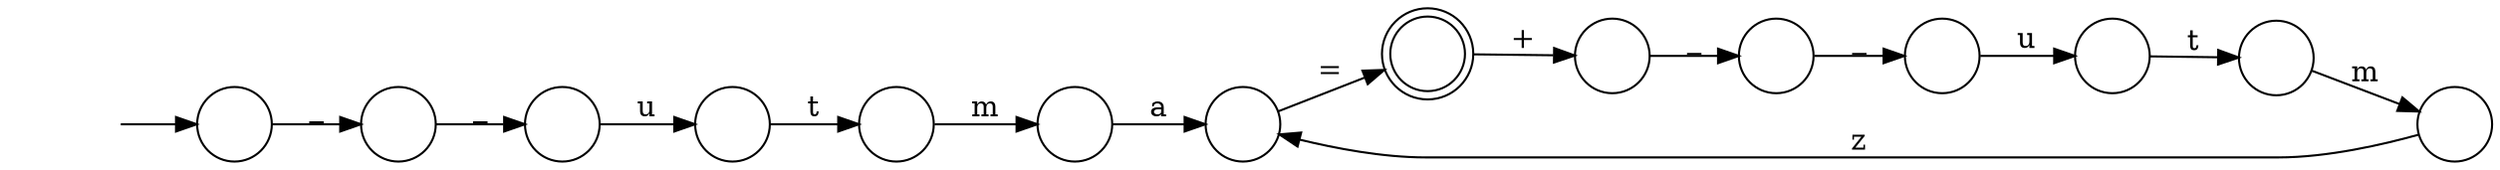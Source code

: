 digraph Automaton {
  rankdir = LR;
  0 [shape=circle,label=""];
  initial [shape=plaintext,label=""];
  initial -> 0
  0 -> 9 [label="_"]
  1 [shape=circle,label=""];
  1 -> 8 [label="a"]
  2 [shape=circle,label=""];
  2 -> 1 [label="m"]
  3 [shape=circle,label=""];
  3 -> 12 [label="t"]
  4 [shape=circle,label=""];
  4 -> 6 [label="_"]
  5 [shape=doublecircle,label=""];
  5 -> 13 [label="+"]
  6 [shape=circle,label=""];
  6 -> 3 [label="u"]
  7 [shape=circle,label=""];
  7 -> 10 [label="u"]
  8 [shape=circle,label=""];
  8 -> 5 [label="="]
  9 [shape=circle,label=""];
  9 -> 7 [label="_"]
  10 [shape=circle,label=""];
  10 -> 2 [label="t"]
  11 [shape=circle,label=""];
  11 -> 8 [label="z"]
  12 [shape=circle,label=""];
  12 -> 11 [label="m"]
  13 [shape=circle,label=""];
  13 -> 4 [label="_"]
}
